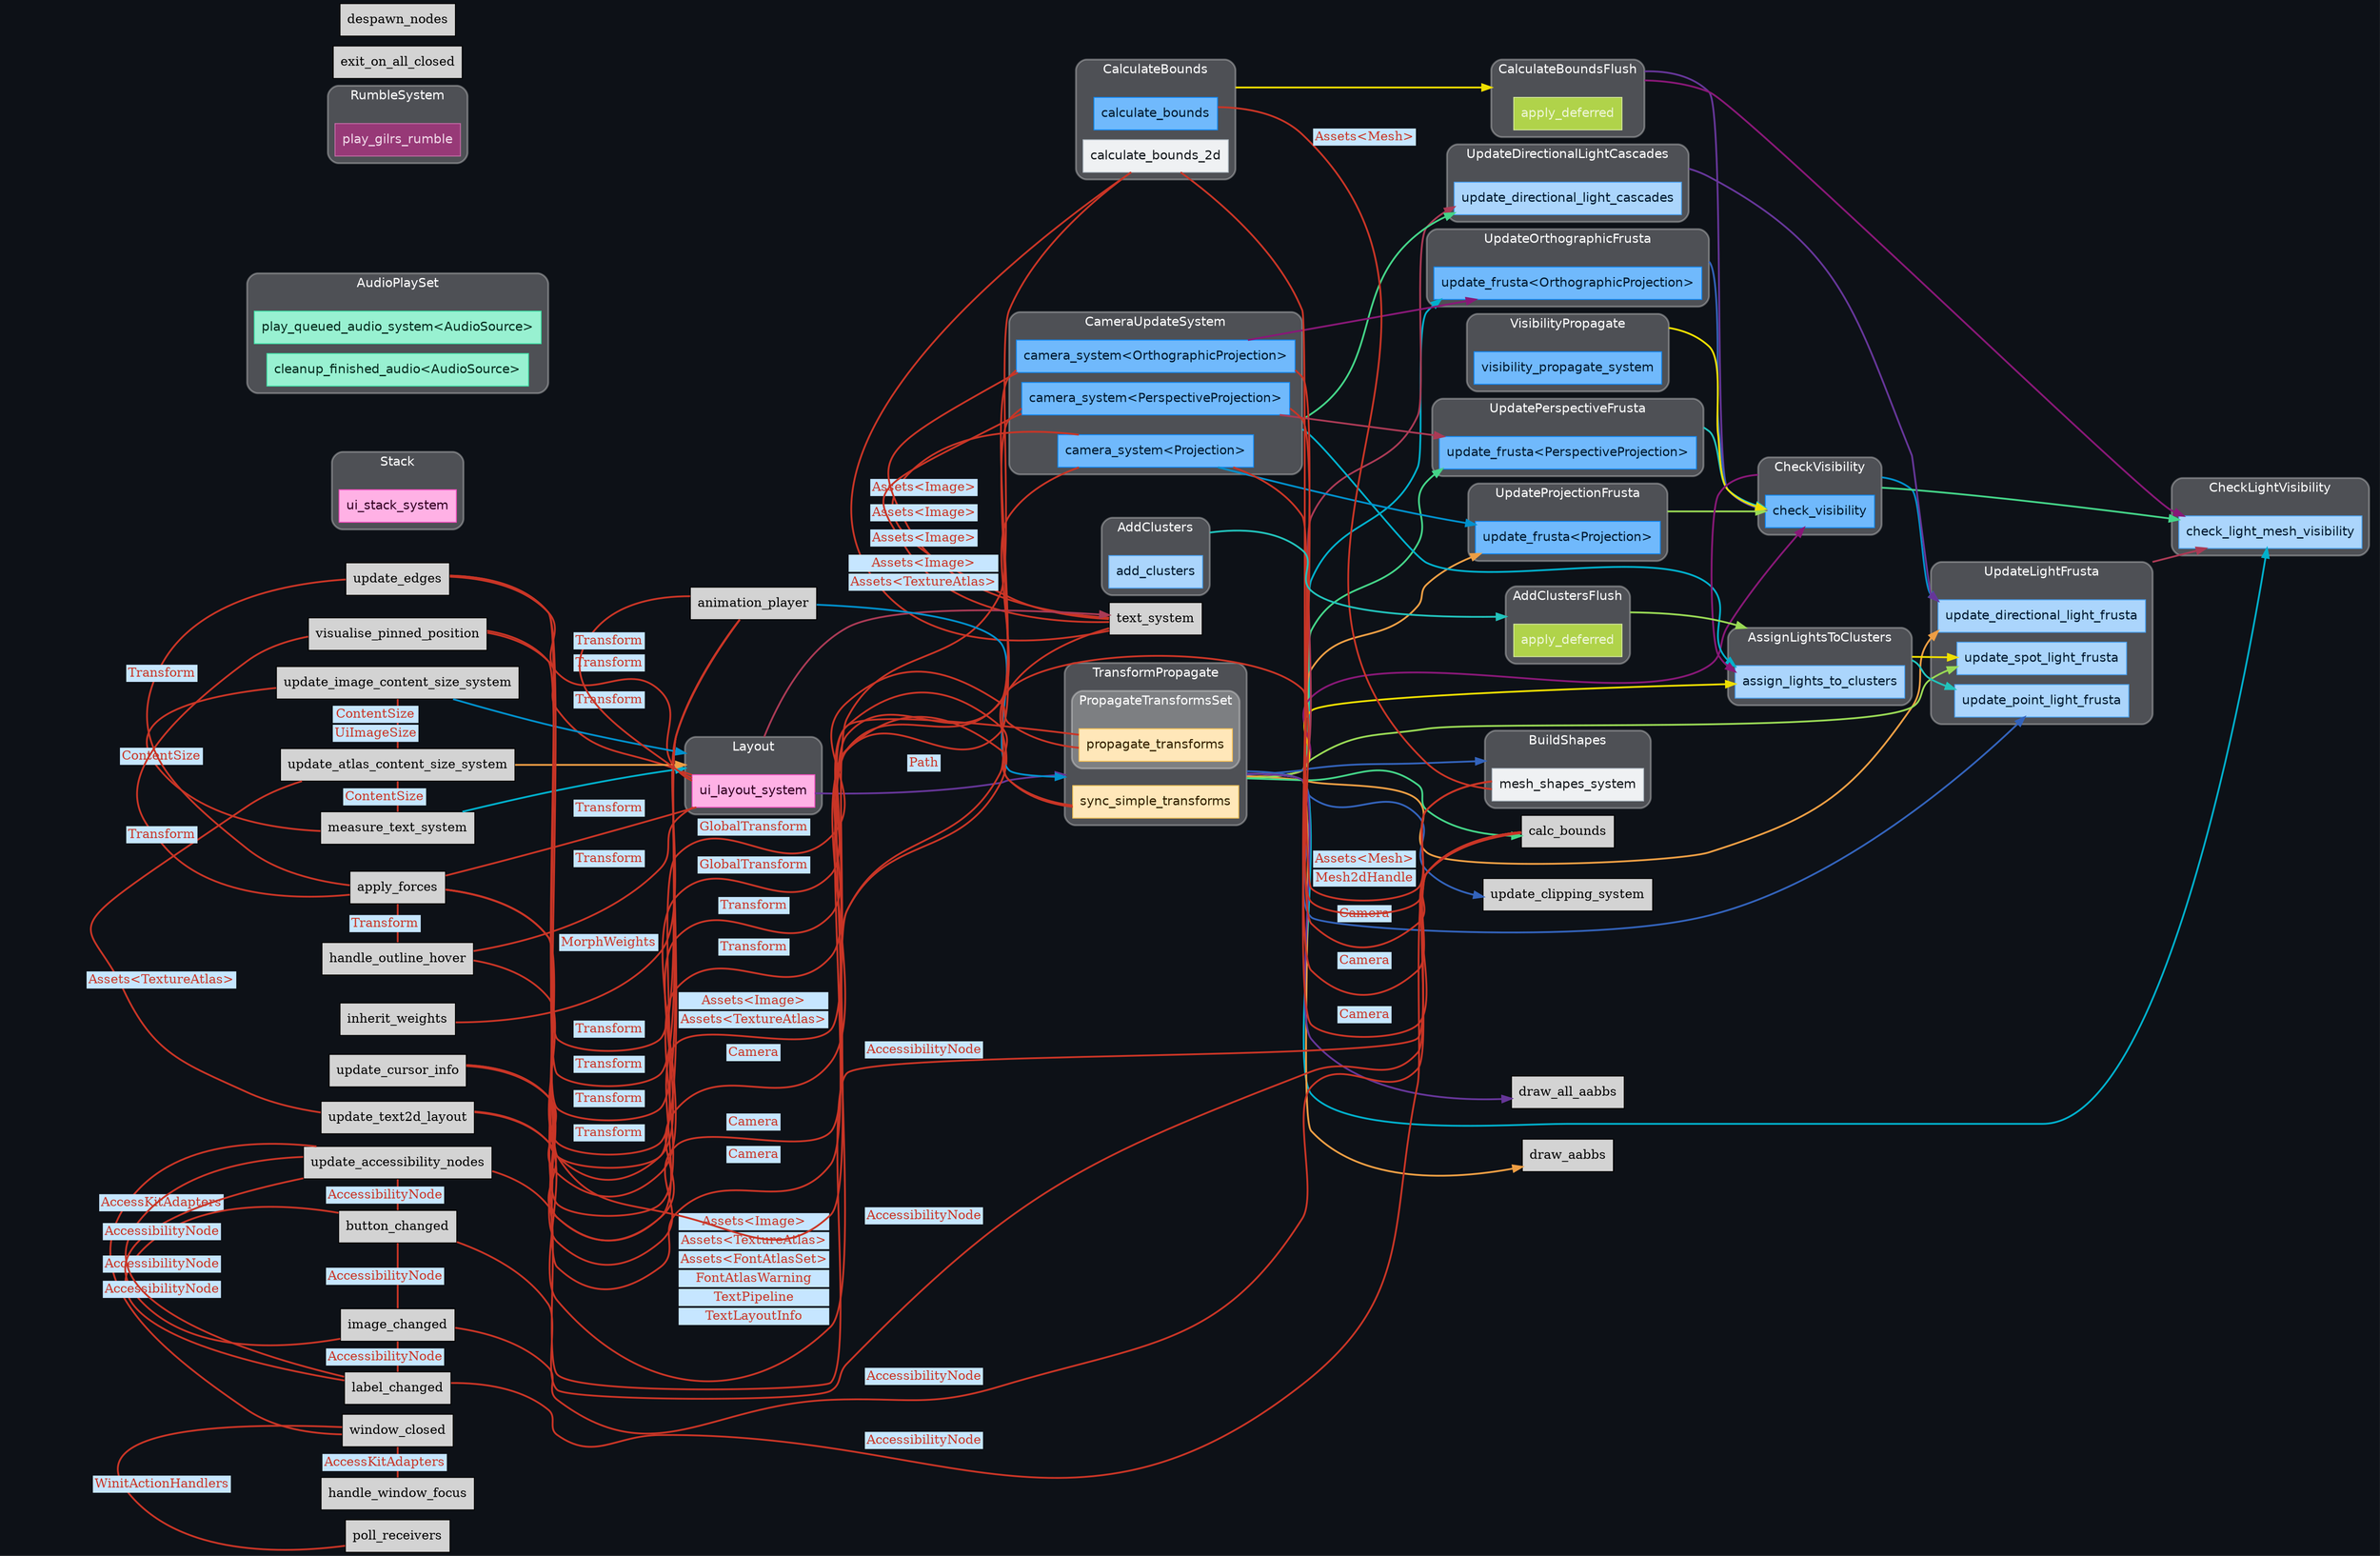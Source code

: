 digraph "" {
	"compound"="true";
	"splines"="spline";
	"rankdir"="LR";
	"bgcolor"="#0d1117";
	"fontname"="Helvetica";
	"nodesep"="0.15";
	edge ["penwidth"="2"];
	node ["shape"="box", "style"="filled"];
	subgraph "clusternode_Set(1)" {
		"style"="rounded,filled";
		"label"="TransformPropagate";
		"tooltip"="TransformPropagate";
		"fillcolor"="#ffffff44";
		"fontcolor"="#ffffff";
		"color"="#ffffff50";
		"penwidth"="2";
		"set_marker_node_Set(1)" ["style"="invis", "label"="", "height"="0", "shape"="point"]
		subgraph "clusternode_Set(0)" {
			"style"="rounded,filled";
			"label"="PropagateTransformsSet";
			"tooltip"="PropagateTransformsSet";
			"fillcolor"="#ffffff44";
			"fontcolor"="#ffffff";
			"color"="#ffffff50";
			"penwidth"="2";
			"set_marker_node_Set(0)" ["style"="invis", "label"="", "height"="0", "shape"="point"]
			"node_System(1)" ["label"="propagate_transforms", "tooltip"="bevy_transform::systems::propagate_transforms", "fillcolor"="#ffe7b9", "fontname"="Helvetica", "fontcolor"="#322100", "color"="#ffc453", "penwidth"="1"]
		}
		
		"node_System(0)" ["label"="sync_simple_transforms", "tooltip"="bevy_transform::systems::sync_simple_transforms", "fillcolor"="#ffe7b9", "fontname"="Helvetica", "fontcolor"="#322100", "color"="#ffc453", "penwidth"="1"]
	}
	
	subgraph "clusternode_Set(10)" {
		"style"="rounded,filled";
		"label"="CameraUpdateSystem";
		"tooltip"="CameraUpdateSystem";
		"fillcolor"="#ffffff44";
		"fontcolor"="#ffffff";
		"color"="#ffffff50";
		"penwidth"="2";
		"set_marker_node_Set(10)" ["style"="invis", "label"="", "height"="0", "shape"="point"]
		"node_System(7)" ["label"="camera_system<Projection>", "tooltip"="bevy_render::camera::camera::camera_system<bevy_render::camera::projection::Projection>", "fillcolor"="#70b9fc", "fontname"="Helvetica", "fontcolor"="#011a31", "color"="#0c88f9", "penwidth"="1"]
		"node_System(8)" ["label"="camera_system<OrthographicProjection>", "tooltip"="bevy_render::camera::camera::camera_system<bevy_render::camera::projection::OrthographicProjection>", "fillcolor"="#70b9fc", "fontname"="Helvetica", "fontcolor"="#011a31", "color"="#0c88f9", "penwidth"="1"]
		"node_System(9)" ["label"="camera_system<PerspectiveProjection>", "tooltip"="bevy_render::camera::camera::camera_system<bevy_render::camera::projection::PerspectiveProjection>", "fillcolor"="#70b9fc", "fontname"="Helvetica", "fontcolor"="#011a31", "color"="#0c88f9", "penwidth"="1"]
	}
	
	subgraph "clusternode_Set(14)" {
		"style"="rounded,filled";
		"label"="CalculateBoundsFlush";
		"tooltip"="CalculateBoundsFlush";
		"fillcolor"="#ffffff44";
		"fontcolor"="#ffffff";
		"color"="#ffffff50";
		"penwidth"="2";
		"set_marker_node_Set(14)" ["style"="invis", "label"="", "height"="0", "shape"="point"]
		"node_System(10)" ["label"="apply_deferred", "tooltip"="bevy_ecs::schedule::executor::apply_deferred", "fillcolor"="#b0d34a", "fontname"="Helvetica", "fontcolor"="#edf5d5", "color"="#d3e69c", "penwidth"="1"]
	}
	
	subgraph "clusternode_Set(15)" {
		"style"="rounded,filled";
		"label"="CalculateBounds";
		"tooltip"="CalculateBounds";
		"fillcolor"="#ffffff44";
		"fontcolor"="#ffffff";
		"color"="#ffffff50";
		"penwidth"="2";
		"set_marker_node_Set(15)" ["style"="invis", "label"="", "height"="0", "shape"="point"]
		"node_System(11)" ["label"="calculate_bounds", "tooltip"="bevy_render::view::visibility::calculate_bounds", "fillcolor"="#70b9fc", "fontname"="Helvetica", "fontcolor"="#011a31", "color"="#0c88f9", "penwidth"="1"]
		"node_System(18)" ["label"="calculate_bounds_2d", "tooltip"="bevy_sprite::calculate_bounds_2d", "fillcolor"="#eff1f3", "fontname"="Helvetica", "fontcolor"="#15191d", "color"="#b4bec7", "penwidth"="1"]
	}
	
	subgraph "clusternode_Set(18)" {
		"style"="rounded,filled";
		"label"="UpdateOrthographicFrusta";
		"tooltip"="UpdateOrthographicFrusta";
		"fillcolor"="#ffffff44";
		"fontcolor"="#ffffff";
		"color"="#ffffff50";
		"penwidth"="2";
		"set_marker_node_Set(18)" ["style"="invis", "label"="", "height"="0", "shape"="point"]
		"node_System(12)" ["label"="update_frusta<OrthographicProjection>", "tooltip"="bevy_render::view::visibility::update_frusta<bevy_render::camera::projection::OrthographicProjection>", "fillcolor"="#70b9fc", "fontname"="Helvetica", "fontcolor"="#011a31", "color"="#0c88f9", "penwidth"="1"]
	}
	
	subgraph "clusternode_Set(21)" {
		"style"="rounded,filled";
		"label"="UpdatePerspectiveFrusta";
		"tooltip"="UpdatePerspectiveFrusta";
		"fillcolor"="#ffffff44";
		"fontcolor"="#ffffff";
		"color"="#ffffff50";
		"penwidth"="2";
		"set_marker_node_Set(21)" ["style"="invis", "label"="", "height"="0", "shape"="point"]
		"node_System(13)" ["label"="update_frusta<PerspectiveProjection>", "tooltip"="bevy_render::view::visibility::update_frusta<bevy_render::camera::projection::PerspectiveProjection>", "fillcolor"="#70b9fc", "fontname"="Helvetica", "fontcolor"="#011a31", "color"="#0c88f9", "penwidth"="1"]
	}
	
	subgraph "clusternode_Set(22)" {
		"style"="rounded,filled";
		"label"="UpdateProjectionFrusta";
		"tooltip"="UpdateProjectionFrusta";
		"fillcolor"="#ffffff44";
		"fontcolor"="#ffffff";
		"color"="#ffffff50";
		"penwidth"="2";
		"set_marker_node_Set(22)" ["style"="invis", "label"="", "height"="0", "shape"="point"]
		"node_System(14)" ["label"="update_frusta<Projection>", "tooltip"="bevy_render::view::visibility::update_frusta<bevy_render::camera::projection::Projection>", "fillcolor"="#70b9fc", "fontname"="Helvetica", "fontcolor"="#011a31", "color"="#0c88f9", "penwidth"="1"]
	}
	
	subgraph "clusternode_Set(24)" {
		"style"="rounded,filled";
		"label"="VisibilityPropagate";
		"tooltip"="VisibilityPropagate";
		"fillcolor"="#ffffff44";
		"fontcolor"="#ffffff";
		"color"="#ffffff50";
		"penwidth"="2";
		"set_marker_node_Set(24)" ["style"="invis", "label"="", "height"="0", "shape"="point"]
		"node_System(15)" ["label"="visibility_propagate_system", "tooltip"="bevy_render::view::visibility::visibility_propagate_system", "fillcolor"="#70b9fc", "fontname"="Helvetica", "fontcolor"="#011a31", "color"="#0c88f9", "penwidth"="1"]
	}
	
	subgraph "clusternode_Set(26)" {
		"style"="rounded,filled";
		"label"="CheckVisibility";
		"tooltip"="CheckVisibility";
		"fillcolor"="#ffffff44";
		"fontcolor"="#ffffff";
		"color"="#ffffff50";
		"penwidth"="2";
		"set_marker_node_Set(26)" ["style"="invis", "label"="", "height"="0", "shape"="point"]
		"node_System(16)" ["label"="check_visibility", "tooltip"="bevy_render::view::visibility::check_visibility", "fillcolor"="#70b9fc", "fontname"="Helvetica", "fontcolor"="#011a31", "color"="#0c88f9", "penwidth"="1"]
	}
	
	subgraph "clusternode_Set(31)" {
		"style"="rounded,filled";
		"label"="Layout";
		"tooltip"="Layout";
		"fillcolor"="#ffffff44";
		"fontcolor"="#ffffff";
		"color"="#ffffff50";
		"penwidth"="2";
		"set_marker_node_Set(31)" ["style"="invis", "label"="", "height"="0", "shape"="point"]
		"node_System(28)" ["label"="ui_layout_system", "tooltip"="bevy_ui::layout::ui_layout_system", "fillcolor"="#ffb1e5", "fontname"="Helvetica", "fontcolor"="#320021", "color"="#ff4bc2", "penwidth"="1"]
	}
	
	subgraph "clusternode_Set(41)" {
		"style"="rounded,filled";
		"label"="Stack";
		"tooltip"="Stack";
		"fillcolor"="#ffffff44";
		"fontcolor"="#ffffff";
		"color"="#ffffff50";
		"penwidth"="2";
		"set_marker_node_Set(41)" ["style"="invis", "label"="", "height"="0", "shape"="point"]
		"node_System(29)" ["label"="ui_stack_system", "tooltip"="bevy_ui::stack::ui_stack_system", "fillcolor"="#ffb1e5", "fontname"="Helvetica", "fontcolor"="#320021", "color"="#ff4bc2", "penwidth"="1"]
	}
	
	subgraph "clusternode_Set(43)" {
		"style"="rounded,filled";
		"label"="AddClusters";
		"tooltip"="AddClusters";
		"fillcolor"="#ffffff44";
		"fontcolor"="#ffffff";
		"color"="#ffffff50";
		"penwidth"="2";
		"set_marker_node_Set(43)" ["style"="invis", "label"="", "height"="0", "shape"="point"]
		"node_System(31)" ["label"="add_clusters", "tooltip"="bevy_pbr::light::add_clusters", "fillcolor"="#abd5fc", "fontname"="Helvetica", "fontcolor"="#011a31", "color"="#48a3f8", "penwidth"="1"]
	}
	
	subgraph "clusternode_Set(44)" {
		"style"="rounded,filled";
		"label"="AddClustersFlush";
		"tooltip"="AddClustersFlush";
		"fillcolor"="#ffffff44";
		"fontcolor"="#ffffff";
		"color"="#ffffff50";
		"penwidth"="2";
		"set_marker_node_Set(44)" ["style"="invis", "label"="", "height"="0", "shape"="point"]
		"node_System(32)" ["label"="apply_deferred", "tooltip"="bevy_ecs::schedule::executor::apply_deferred", "fillcolor"="#b0d34a", "fontname"="Helvetica", "fontcolor"="#edf5d5", "color"="#d3e69c", "penwidth"="1"]
	}
	
	subgraph "clusternode_Set(45)" {
		"style"="rounded,filled";
		"label"="AssignLightsToClusters";
		"tooltip"="AssignLightsToClusters";
		"fillcolor"="#ffffff44";
		"fontcolor"="#ffffff";
		"color"="#ffffff50";
		"penwidth"="2";
		"set_marker_node_Set(45)" ["style"="invis", "label"="", "height"="0", "shape"="point"]
		"node_System(33)" ["label"="assign_lights_to_clusters", "tooltip"="bevy_pbr::light::assign_lights_to_clusters", "fillcolor"="#abd5fc", "fontname"="Helvetica", "fontcolor"="#011a31", "color"="#48a3f8", "penwidth"="1"]
	}
	
	subgraph "clusternode_Set(49)" {
		"style"="rounded,filled";
		"label"="UpdateDirectionalLightCascades";
		"tooltip"="UpdateDirectionalLightCascades";
		"fillcolor"="#ffffff44";
		"fontcolor"="#ffffff";
		"color"="#ffffff50";
		"penwidth"="2";
		"set_marker_node_Set(49)" ["style"="invis", "label"="", "height"="0", "shape"="point"]
		"node_System(34)" ["label"="update_directional_light_cascades", "tooltip"="bevy_pbr::light::update_directional_light_cascades", "fillcolor"="#abd5fc", "fontname"="Helvetica", "fontcolor"="#011a31", "color"="#48a3f8", "penwidth"="1"]
	}
	
	subgraph "clusternode_Set(51)" {
		"style"="rounded,filled";
		"label"="UpdateLightFrusta";
		"tooltip"="UpdateLightFrusta";
		"fillcolor"="#ffffff44";
		"fontcolor"="#ffffff";
		"color"="#ffffff50";
		"penwidth"="2";
		"set_marker_node_Set(51)" ["style"="invis", "label"="", "height"="0", "shape"="point"]
		"node_System(35)" ["label"="update_directional_light_frusta", "tooltip"="bevy_pbr::light::update_directional_light_frusta", "fillcolor"="#abd5fc", "fontname"="Helvetica", "fontcolor"="#011a31", "color"="#48a3f8", "penwidth"="1"]
		"node_System(36)" ["label"="update_point_light_frusta", "tooltip"="bevy_pbr::light::update_point_light_frusta", "fillcolor"="#abd5fc", "fontname"="Helvetica", "fontcolor"="#011a31", "color"="#48a3f8", "penwidth"="1"]
		"node_System(37)" ["label"="update_spot_light_frusta", "tooltip"="bevy_pbr::light::update_spot_light_frusta", "fillcolor"="#abd5fc", "fontname"="Helvetica", "fontcolor"="#011a31", "color"="#48a3f8", "penwidth"="1"]
	}
	
	subgraph "clusternode_Set(55)" {
		"style"="rounded,filled";
		"label"="CheckLightVisibility";
		"tooltip"="CheckLightVisibility";
		"fillcolor"="#ffffff44";
		"fontcolor"="#ffffff";
		"color"="#ffffff50";
		"penwidth"="2";
		"set_marker_node_Set(55)" ["style"="invis", "label"="", "height"="0", "shape"="point"]
		"node_System(38)" ["label"="check_light_mesh_visibility", "tooltip"="bevy_pbr::light::check_light_mesh_visibility", "fillcolor"="#abd5fc", "fontname"="Helvetica", "fontcolor"="#011a31", "color"="#48a3f8", "penwidth"="1"]
	}
	
	subgraph "clusternode_Set(56)" {
		"style"="rounded,filled";
		"label"="AudioPlaySet";
		"tooltip"="AudioPlaySet";
		"fillcolor"="#ffffff44";
		"fontcolor"="#ffffff";
		"color"="#ffffff50";
		"penwidth"="2";
		"set_marker_node_Set(56)" ["style"="invis", "label"="", "height"="0", "shape"="point"]
		"node_System(39)" ["label"="play_queued_audio_system<AudioSource>", "tooltip"="bevy_audio::audio_output::play_queued_audio_system<bevy_audio::audio_source::AudioSource>", "fillcolor"="#98f1d1", "fontname"="Helvetica", "fontcolor"="#062c1e", "color"="#3ee4a8", "penwidth"="1"]
		"node_System(40)" ["label"="cleanup_finished_audio<AudioSource>", "tooltip"="bevy_audio::audio_output::cleanup_finished_audio<bevy_audio::audio_source::AudioSource>", "fillcolor"="#98f1d1", "fontname"="Helvetica", "fontcolor"="#062c1e", "color"="#3ee4a8", "penwidth"="1"]
	}
	
	subgraph "clusternode_Set(60)" {
		"style"="rounded,filled";
		"label"="RumbleSystem";
		"tooltip"="RumbleSystem";
		"fillcolor"="#ffffff44";
		"fontcolor"="#ffffff";
		"color"="#ffffff50";
		"penwidth"="2";
		"set_marker_node_Set(60)" ["style"="invis", "label"="", "height"="0", "shape"="point"]
		"node_System(41)" ["label"="play_gilrs_rumble", "tooltip"="bevy_gilrs::rumble::play_gilrs_rumble", "fillcolor"="#973977", "fontname"="Helvetica", "fontcolor"="#f1d9e9", "color"="#c86da9", "penwidth"="1"]
	}
	
	subgraph "clusternode_Set(67)" {
		"style"="rounded,filled";
		"label"="BuildShapes";
		"tooltip"="BuildShapes";
		"fillcolor"="#ffffff44";
		"fontcolor"="#ffffff";
		"color"="#ffffff50";
		"penwidth"="2";
		"set_marker_node_Set(67)" ["style"="invis", "label"="", "height"="0", "shape"="point"]
		"node_System(48)" ["label"="mesh_shapes_system", "tooltip"="bevy_prototype_lyon::plugin::mesh_shapes_system", "fillcolor"="#eff1f3", "fontname"="Helvetica", "fontcolor"="#15191d", "color"="#b4bec7", "penwidth"="1"]
	}
	
	"node_System(2)" ["label"="exit_on_all_closed", "tooltip"="bevy_window::system::exit_on_all_closed"]
	"node_System(3)" ["label"="handle_window_focus", "tooltip"="bevy_winit::accessibility::handle_window_focus"]
	"node_System(4)" ["label"="window_closed", "tooltip"="bevy_winit::accessibility::window_closed"]
	"node_System(5)" ["label"="poll_receivers", "tooltip"="bevy_winit::accessibility::poll_receivers"]
	"node_System(6)" ["label"="update_accessibility_nodes", "tooltip"="bevy_winit::accessibility::update_accessibility_nodes"]
	"node_System(17)" ["label"="inherit_weights", "tooltip"="bevy_render::mesh::morph::inherit_weights"]
	"node_System(19)" ["label"="update_text2d_layout", "tooltip"="bevy_text::text2d::update_text2d_layout"]
	"node_System(20)" ["label"="measure_text_system", "tooltip"="bevy_ui::widget::text::measure_text_system"]
	"node_System(21)" ["label"="text_system", "tooltip"="bevy_ui::widget::text::text_system"]
	"node_System(22)" ["label"="calc_bounds", "tooltip"="bevy_ui::accessibility::calc_bounds"]
	"node_System(23)" ["label"="button_changed", "tooltip"="bevy_ui::accessibility::button_changed"]
	"node_System(24)" ["label"="image_changed", "tooltip"="bevy_ui::accessibility::image_changed"]
	"node_System(25)" ["label"="label_changed", "tooltip"="bevy_ui::accessibility::label_changed"]
	"node_System(26)" ["label"="update_image_content_size_system", "tooltip"="bevy_ui::widget::image::update_image_content_size_system"]
	"node_System(27)" ["label"="update_atlas_content_size_system", "tooltip"="bevy_ui::widget::image::update_atlas_content_size_system"]
	"node_System(30)" ["label"="update_clipping_system", "tooltip"="bevy_ui::update::update_clipping_system"]
	"node_System(42)" ["label"="animation_player", "tooltip"="bevy_animation::animation_player"]
	"node_System(43)" ["label"="draw_aabbs", "tooltip"="bevy_gizmos::draw_aabbs"]
	"node_System(44)" ["label"="draw_all_aabbs", "tooltip"="bevy_gizmos::draw_all_aabbs"]
	"node_System(45)" ["label"="update_cursor_info", "tooltip"="karta::input::pointer::update_cursor_info"]
	"node_System(46)" ["label"="despawn_nodes", "tooltip"="karta::graph::nodes::despawn_nodes"]
	"node_System(47)" ["label"="apply_forces", "tooltip"="karta::graph::simulation::apply_forces"]
	"node_System(49)" ["label"="handle_outline_hover", "tooltip"="karta::ui::nodes::handle_outline_hover"]
	"node_System(50)" ["label"="update_edges", "tooltip"="karta::ui::edges::update_edges"]
	"node_System(51)" ["label"="visualise_pinned_position", "tooltip"="karta::ui::nodes::visualise_pinned_position"]
	"set_marker_node_Set(15)" -> "set_marker_node_Set(14)" ["lhead"="clusternode_Set(14)", "ltail"="clusternode_Set(15)", "tooltip"="CalculateBounds → CalculateBoundsFlush", "color"="#eede00"]
	"node_System(8)" -> "node_System(12)" ["lhead"="", "ltail"="", "tooltip"="SystemTypeSet(camera_system<OrthographicProjection>\") → update_frusta<OrthographicProjection>", "color"="#881877"]
	"set_marker_node_Set(1)" -> "node_System(12)" ["lhead"="", "ltail"="clusternode_Set(1)", "tooltip"="TransformPropagate → update_frusta<OrthographicProjection>", "color"="#00b0cc"]
	"node_System(9)" -> "node_System(13)" ["lhead"="", "ltail"="", "tooltip"="SystemTypeSet(camera_system<PerspectiveProjection>\") → update_frusta<PerspectiveProjection>", "color"="#aa3a55"]
	"set_marker_node_Set(1)" -> "node_System(13)" ["lhead"="", "ltail"="clusternode_Set(1)", "tooltip"="TransformPropagate → update_frusta<PerspectiveProjection>", "color"="#44d488"]
	"node_System(7)" -> "node_System(14)" ["lhead"="", "ltail"="", "tooltip"="SystemTypeSet(camera_system<Projection>\") → update_frusta<Projection>", "color"="#0090cc"]
	"set_marker_node_Set(1)" -> "node_System(14)" ["lhead"="", "ltail"="clusternode_Set(1)", "tooltip"="TransformPropagate → update_frusta<Projection>", "color"="#ee9e44"]
	"set_marker_node_Set(14)" -> "node_System(16)" ["lhead"="", "ltail"="clusternode_Set(14)", "tooltip"="CalculateBoundsFlush → check_visibility", "color"="#663699"]
	"set_marker_node_Set(18)" -> "node_System(16)" ["lhead"="", "ltail"="clusternode_Set(18)", "tooltip"="UpdateOrthographicFrusta → check_visibility", "color"="#3363bb"]
	"set_marker_node_Set(21)" -> "node_System(16)" ["lhead"="", "ltail"="clusternode_Set(21)", "tooltip"="UpdatePerspectiveFrusta → check_visibility", "color"="#22c2bb"]
	"set_marker_node_Set(22)" -> "node_System(16)" ["lhead"="", "ltail"="clusternode_Set(22)", "tooltip"="UpdateProjectionFrusta → check_visibility", "color"="#99d955"]
	"set_marker_node_Set(24)" -> "node_System(16)" ["lhead"="", "ltail"="clusternode_Set(24)", "tooltip"="VisibilityPropagate → check_visibility", "color"="#eede00"]
	"set_marker_node_Set(1)" -> "node_System(16)" ["lhead"="", "ltail"="clusternode_Set(1)", "tooltip"="TransformPropagate → check_visibility", "color"="#881877"]
	"node_System(20)" -> "set_marker_node_Set(31)" ["lhead"="clusternode_Set(31)", "ltail"="", "tooltip"="measure_text_system → Layout", "color"="#00b0cc"]
	"set_marker_node_Set(31)" -> "node_System(21)" ["lhead"="", "ltail"="clusternode_Set(31)", "tooltip"="Layout → text_system", "color"="#aa3a55"]
	"set_marker_node_Set(1)" -> "node_System(22)" ["lhead"="", "ltail"="clusternode_Set(1)", "tooltip"="TransformPropagate → calc_bounds", "color"="#44d488"]
	"node_System(26)" -> "set_marker_node_Set(31)" ["lhead"="clusternode_Set(31)", "ltail"="", "tooltip"="update_image_content_size_system → Layout", "color"="#0090cc"]
	"node_System(27)" -> "set_marker_node_Set(31)" ["lhead"="clusternode_Set(31)", "ltail"="", "tooltip"="update_atlas_content_size_system → Layout", "color"="#ee9e44"]
	"node_System(28)" -> "set_marker_node_Set(1)" ["lhead"="clusternode_Set(1)", "ltail"="", "tooltip"="ui_layout_system → TransformPropagate", "color"="#663699"]
	"set_marker_node_Set(1)" -> "node_System(30)" ["lhead"="", "ltail"="clusternode_Set(1)", "tooltip"="TransformPropagate → update_clipping_system", "color"="#3363bb"]
	"set_marker_node_Set(43)" -> "set_marker_node_Set(44)" ["lhead"="clusternode_Set(44)", "ltail"="clusternode_Set(43)", "tooltip"="AddClusters → AddClustersFlush", "color"="#22c2bb"]
	"set_marker_node_Set(44)" -> "set_marker_node_Set(45)" ["lhead"="clusternode_Set(45)", "ltail"="clusternode_Set(44)", "tooltip"="AddClustersFlush → AssignLightsToClusters", "color"="#99d955"]
	"set_marker_node_Set(1)" -> "node_System(33)" ["lhead"="", "ltail"="clusternode_Set(1)", "tooltip"="TransformPropagate → assign_lights_to_clusters", "color"="#eede00"]
	"set_marker_node_Set(26)" -> "node_System(33)" ["lhead"="", "ltail"="clusternode_Set(26)", "tooltip"="CheckVisibility → assign_lights_to_clusters", "color"="#881877"]
	"set_marker_node_Set(10)" -> "node_System(33)" ["lhead"="", "ltail"="clusternode_Set(10)", "tooltip"="CameraUpdateSystem → assign_lights_to_clusters", "color"="#00b0cc"]
	"set_marker_node_Set(1)" -> "node_System(34)" ["lhead"="", "ltail"="clusternode_Set(1)", "tooltip"="TransformPropagate → update_directional_light_cascades", "color"="#aa3a55"]
	"set_marker_node_Set(10)" -> "node_System(34)" ["lhead"="", "ltail"="clusternode_Set(10)", "tooltip"="CameraUpdateSystem → update_directional_light_cascades", "color"="#44d488"]
	"set_marker_node_Set(26)" -> "node_System(35)" ["lhead"="", "ltail"="clusternode_Set(26)", "tooltip"="CheckVisibility → update_directional_light_frusta", "color"="#0090cc"]
	"set_marker_node_Set(1)" -> "node_System(35)" ["lhead"="", "ltail"="clusternode_Set(1)", "tooltip"="TransformPropagate → update_directional_light_frusta", "color"="#ee9e44"]
	"set_marker_node_Set(49)" -> "node_System(35)" ["lhead"="", "ltail"="clusternode_Set(49)", "tooltip"="UpdateDirectionalLightCascades → update_directional_light_frusta", "color"="#663699"]
	"set_marker_node_Set(1)" -> "node_System(36)" ["lhead"="", "ltail"="clusternode_Set(1)", "tooltip"="TransformPropagate → update_point_light_frusta", "color"="#3363bb"]
	"set_marker_node_Set(45)" -> "node_System(36)" ["lhead"="", "ltail"="clusternode_Set(45)", "tooltip"="AssignLightsToClusters → update_point_light_frusta", "color"="#22c2bb"]
	"set_marker_node_Set(1)" -> "node_System(37)" ["lhead"="", "ltail"="clusternode_Set(1)", "tooltip"="TransformPropagate → update_spot_light_frusta", "color"="#99d955"]
	"set_marker_node_Set(45)" -> "node_System(37)" ["lhead"="", "ltail"="clusternode_Set(45)", "tooltip"="AssignLightsToClusters → update_spot_light_frusta", "color"="#eede00"]
	"set_marker_node_Set(14)" -> "node_System(38)" ["lhead"="", "ltail"="clusternode_Set(14)", "tooltip"="CalculateBoundsFlush → check_light_mesh_visibility", "color"="#881877"]
	"set_marker_node_Set(1)" -> "node_System(38)" ["lhead"="", "ltail"="clusternode_Set(1)", "tooltip"="TransformPropagate → check_light_mesh_visibility", "color"="#00b0cc"]
	"set_marker_node_Set(51)" -> "node_System(38)" ["lhead"="", "ltail"="clusternode_Set(51)", "tooltip"="UpdateLightFrusta → check_light_mesh_visibility", "color"="#aa3a55"]
	"set_marker_node_Set(26)" -> "node_System(38)" ["lhead"="", "ltail"="clusternode_Set(26)", "tooltip"="CheckVisibility → check_light_mesh_visibility", "color"="#44d488"]
	"node_System(42)" -> "set_marker_node_Set(1)" ["lhead"="clusternode_Set(1)", "ltail"="", "tooltip"="animation_player → TransformPropagate", "color"="#0090cc"]
	"set_marker_node_Set(1)" -> "node_System(43)" ["lhead"="", "ltail"="clusternode_Set(1)", "tooltip"="TransformPropagate → draw_aabbs", "color"="#ee9e44"]
	"set_marker_node_Set(1)" -> "node_System(44)" ["lhead"="", "ltail"="clusternode_Set(1)", "tooltip"="TransformPropagate → draw_all_aabbs", "color"="#663699"]
	"set_marker_node_Set(1)" -> "set_marker_node_Set(67)" ["lhead"="clusternode_Set(67)", "ltail"="clusternode_Set(1)", "tooltip"="TransformPropagate → BuildShapes", "color"="#3363bb"]
	"node_System(4)" -> "node_System(3)" ["dir"="none", "constraint"="false", "color"="#c93526", "fontcolor"="#c93526", "label"=<<table border="0" cellborder="0"><tr><td bgcolor="#c6e6ff">AccessKitAdapters</td></tr></table>>, "labeltooltip"="window_closed — handle_window_focus"]
	"node_System(5)" -> "node_System(4)" ["dir"="none", "constraint"="false", "color"="#c93526", "fontcolor"="#c93526", "label"=<<table border="0" cellborder="0"><tr><td bgcolor="#c6e6ff">WinitActionHandlers</td></tr></table>>, "labeltooltip"="poll_receivers — window_closed"]
	"node_System(6)" -> "node_System(4)" ["dir"="none", "constraint"="false", "color"="#c93526", "fontcolor"="#c93526", "label"=<<table border="0" cellborder="0"><tr><td bgcolor="#c6e6ff">AccessKitAdapters</td></tr></table>>, "labeltooltip"="update_accessibility_nodes — window_closed"]
	"node_System(6)" -> "node_System(22)" ["dir"="none", "constraint"="false", "color"="#c93526", "fontcolor"="#c93526", "label"=<<table border="0" cellborder="0"><tr><td bgcolor="#c6e6ff">AccessibilityNode</td></tr></table>>, "labeltooltip"="update_accessibility_nodes — calc_bounds"]
	"node_System(7)" -> "node_System(21)" ["dir"="none", "constraint"="false", "color"="#c93526", "fontcolor"="#c93526", "label"=<<table border="0" cellborder="0"><tr><td bgcolor="#c6e6ff">Assets&lt;Image&gt;</td></tr></table>>, "labeltooltip"="camera_system<Projection> — text_system"]
	"node_System(7)" -> "node_System(22)" ["dir"="none", "constraint"="false", "color"="#c93526", "fontcolor"="#c93526", "label"=<<table border="0" cellborder="0"><tr><td bgcolor="#c6e6ff">Camera</td></tr></table>>, "labeltooltip"="camera_system<Projection> — calc_bounds"]
	"node_System(8)" -> "node_System(21)" ["dir"="none", "constraint"="false", "color"="#c93526", "fontcolor"="#c93526", "label"=<<table border="0" cellborder="0"><tr><td bgcolor="#c6e6ff">Assets&lt;Image&gt;</td></tr></table>>, "labeltooltip"="camera_system<OrthographicProjection> — text_system"]
	"node_System(8)" -> "node_System(22)" ["dir"="none", "constraint"="false", "color"="#c93526", "fontcolor"="#c93526", "label"=<<table border="0" cellborder="0"><tr><td bgcolor="#c6e6ff">Camera</td></tr></table>>, "labeltooltip"="camera_system<OrthographicProjection> — calc_bounds"]
	"node_System(9)" -> "node_System(21)" ["dir"="none", "constraint"="false", "color"="#c93526", "fontcolor"="#c93526", "label"=<<table border="0" cellborder="0"><tr><td bgcolor="#c6e6ff">Assets&lt;Image&gt;</td></tr></table>>, "labeltooltip"="camera_system<PerspectiveProjection> — text_system"]
	"node_System(9)" -> "node_System(22)" ["dir"="none", "constraint"="false", "color"="#c93526", "fontcolor"="#c93526", "label"=<<table border="0" cellborder="0"><tr><td bgcolor="#c6e6ff">Camera</td></tr></table>>, "labeltooltip"="camera_system<PerspectiveProjection> — calc_bounds"]
	"node_System(11)" -> "node_System(48)" ["dir"="none", "constraint"="false", "color"="#c93526", "fontcolor"="#c93526", "label"=<<table border="0" cellborder="0"><tr><td bgcolor="#c6e6ff">Assets&lt;Mesh&gt;</td></tr></table>>, "labeltooltip"="calculate_bounds — mesh_shapes_system"]
	"node_System(17)" -> "node_System(42)" ["dir"="none", "constraint"="false", "color"="#c93526", "fontcolor"="#c93526", "label"=<<table border="0" cellborder="0"><tr><td bgcolor="#c6e6ff">MorphWeights</td></tr></table>>, "labeltooltip"="inherit_weights — animation_player"]
	"node_System(18)" -> "node_System(21)" ["dir"="none", "constraint"="false", "color"="#c93526", "fontcolor"="#c93526", "label"=<<table border="0" cellborder="0"><tr><td bgcolor="#c6e6ff">Assets&lt;Image&gt;</td></tr><tr><td bgcolor="#c6e6ff">Assets&lt;TextureAtlas&gt;</td></tr></table>>, "labeltooltip"="calculate_bounds_2d — text_system"]
	"node_System(18)" -> "node_System(48)" ["dir"="none", "constraint"="false", "color"="#c93526", "fontcolor"="#c93526", "label"=<<table border="0" cellborder="0"><tr><td bgcolor="#c6e6ff">Assets&lt;Mesh&gt;</td></tr><tr><td bgcolor="#c6e6ff">Mesh2dHandle</td></tr></table>>, "labeltooltip"="calculate_bounds_2d — mesh_shapes_system"]
	"node_System(19)" -> "node_System(18)" ["dir"="none", "constraint"="false", "color"="#c93526", "fontcolor"="#c93526", "label"=<<table border="0" cellborder="0"><tr><td bgcolor="#c6e6ff">Assets&lt;Image&gt;</td></tr><tr><td bgcolor="#c6e6ff">Assets&lt;TextureAtlas&gt;</td></tr></table>>, "labeltooltip"="update_text2d_layout — calculate_bounds_2d"]
	"node_System(19)" -> "node_System(21)" ["dir"="none", "constraint"="false", "color"="#c93526", "fontcolor"="#c93526", "label"=<<table border="0" cellborder="0"><tr><td bgcolor="#c6e6ff">Assets&lt;Image&gt;</td></tr><tr><td bgcolor="#c6e6ff">Assets&lt;TextureAtlas&gt;</td></tr><tr><td bgcolor="#c6e6ff">Assets&lt;FontAtlasSet&gt;</td></tr><tr><td bgcolor="#c6e6ff">FontAtlasWarning</td></tr><tr><td bgcolor="#c6e6ff">TextPipeline</td></tr><tr><td bgcolor="#c6e6ff">TextLayoutInfo</td></tr></table>>, "labeltooltip"="update_text2d_layout — text_system"]
	"node_System(19)" -> "node_System(27)" ["dir"="none", "constraint"="false", "color"="#c93526", "fontcolor"="#c93526", "label"=<<table border="0" cellborder="0"><tr><td bgcolor="#c6e6ff">Assets&lt;TextureAtlas&gt;</td></tr></table>>, "labeltooltip"="update_text2d_layout — update_atlas_content_size_system"]
	"node_System(20)" -> "node_System(26)" ["dir"="none", "constraint"="false", "color"="#c93526", "fontcolor"="#c93526", "label"=<<table border="0" cellborder="0"><tr><td bgcolor="#c6e6ff">ContentSize</td></tr></table>>, "labeltooltip"="measure_text_system — update_image_content_size_system"]
	"node_System(20)" -> "node_System(27)" ["dir"="none", "constraint"="false", "color"="#c93526", "fontcolor"="#c93526", "label"=<<table border="0" cellborder="0"><tr><td bgcolor="#c6e6ff">ContentSize</td></tr></table>>, "labeltooltip"="measure_text_system — update_atlas_content_size_system"]
	"node_System(23)" -> "node_System(6)" ["dir"="none", "constraint"="false", "color"="#c93526", "fontcolor"="#c93526", "label"=<<table border="0" cellborder="0"><tr><td bgcolor="#c6e6ff">AccessibilityNode</td></tr></table>>, "labeltooltip"="button_changed — update_accessibility_nodes"]
	"node_System(23)" -> "node_System(22)" ["dir"="none", "constraint"="false", "color"="#c93526", "fontcolor"="#c93526", "label"=<<table border="0" cellborder="0"><tr><td bgcolor="#c6e6ff">AccessibilityNode</td></tr></table>>, "labeltooltip"="button_changed — calc_bounds"]
	"node_System(23)" -> "node_System(24)" ["dir"="none", "constraint"="false", "color"="#c93526", "fontcolor"="#c93526", "label"=<<table border="0" cellborder="0"><tr><td bgcolor="#c6e6ff">AccessibilityNode</td></tr></table>>, "labeltooltip"="button_changed — image_changed"]
	"node_System(23)" -> "node_System(25)" ["dir"="none", "constraint"="false", "color"="#c93526", "fontcolor"="#c93526", "label"=<<table border="0" cellborder="0"><tr><td bgcolor="#c6e6ff">AccessibilityNode</td></tr></table>>, "labeltooltip"="button_changed — label_changed"]
	"node_System(24)" -> "node_System(6)" ["dir"="none", "constraint"="false", "color"="#c93526", "fontcolor"="#c93526", "label"=<<table border="0" cellborder="0"><tr><td bgcolor="#c6e6ff">AccessibilityNode</td></tr></table>>, "labeltooltip"="image_changed — update_accessibility_nodes"]
	"node_System(24)" -> "node_System(22)" ["dir"="none", "constraint"="false", "color"="#c93526", "fontcolor"="#c93526", "label"=<<table border="0" cellborder="0"><tr><td bgcolor="#c6e6ff">AccessibilityNode</td></tr></table>>, "labeltooltip"="image_changed — calc_bounds"]
	"node_System(25)" -> "node_System(6)" ["dir"="none", "constraint"="false", "color"="#c93526", "fontcolor"="#c93526", "label"=<<table border="0" cellborder="0"><tr><td bgcolor="#c6e6ff">AccessibilityNode</td></tr></table>>, "labeltooltip"="label_changed — update_accessibility_nodes"]
	"node_System(25)" -> "node_System(22)" ["dir"="none", "constraint"="false", "color"="#c93526", "fontcolor"="#c93526", "label"=<<table border="0" cellborder="0"><tr><td bgcolor="#c6e6ff">AccessibilityNode</td></tr></table>>, "labeltooltip"="label_changed — calc_bounds"]
	"node_System(25)" -> "node_System(24)" ["dir"="none", "constraint"="false", "color"="#c93526", "fontcolor"="#c93526", "label"=<<table border="0" cellborder="0"><tr><td bgcolor="#c6e6ff">AccessibilityNode</td></tr></table>>, "labeltooltip"="label_changed — image_changed"]
	"node_System(27)" -> "node_System(26)" ["dir"="none", "constraint"="false", "color"="#c93526", "fontcolor"="#c93526", "label"=<<table border="0" cellborder="0"><tr><td bgcolor="#c6e6ff">ContentSize</td></tr><tr><td bgcolor="#c6e6ff">UiImageSize</td></tr></table>>, "labeltooltip"="update_atlas_content_size_system — update_image_content_size_system"]
	"node_System(28)" -> "node_System(50)" ["dir"="none", "constraint"="false", "color"="#c93526", "fontcolor"="#c93526", "label"=<<table border="0" cellborder="0"><tr><td bgcolor="#c6e6ff">Transform</td></tr></table>>, "labeltooltip"="ui_layout_system — update_edges"]
	"node_System(28)" -> "node_System(51)" ["dir"="none", "constraint"="false", "color"="#c93526", "fontcolor"="#c93526", "label"=<<table border="0" cellborder="0"><tr><td bgcolor="#c6e6ff">Transform</td></tr></table>>, "labeltooltip"="ui_layout_system — visualise_pinned_position"]
	"node_System(42)" -> "node_System(28)" ["dir"="none", "constraint"="false", "color"="#c93526", "fontcolor"="#c93526", "label"=<<table border="0" cellborder="0"><tr><td bgcolor="#c6e6ff">Transform</td></tr></table>>, "labeltooltip"="animation_player — ui_layout_system"]
	"node_System(42)" -> "node_System(50)" ["dir"="none", "constraint"="false", "color"="#c93526", "fontcolor"="#c93526", "label"=<<table border="0" cellborder="0"><tr><td bgcolor="#c6e6ff">Transform</td></tr></table>>, "labeltooltip"="animation_player — update_edges"]
	"node_System(42)" -> "node_System(51)" ["dir"="none", "constraint"="false", "color"="#c93526", "fontcolor"="#c93526", "label"=<<table border="0" cellborder="0"><tr><td bgcolor="#c6e6ff">Transform</td></tr></table>>, "labeltooltip"="animation_player — visualise_pinned_position"]
	"node_System(45)" -> "node_System(0)" ["dir"="none", "constraint"="false", "color"="#c93526", "fontcolor"="#c93526", "label"=<<table border="0" cellborder="0"><tr><td bgcolor="#c6e6ff">GlobalTransform</td></tr></table>>, "labeltooltip"="update_cursor_info — sync_simple_transforms"]
	"node_System(45)" -> "node_System(1)" ["dir"="none", "constraint"="false", "color"="#c93526", "fontcolor"="#c93526", "label"=<<table border="0" cellborder="0"><tr><td bgcolor="#c6e6ff">GlobalTransform</td></tr></table>>, "labeltooltip"="update_cursor_info — propagate_transforms"]
	"node_System(45)" -> "node_System(7)" ["dir"="none", "constraint"="false", "color"="#c93526", "fontcolor"="#c93526", "label"=<<table border="0" cellborder="0"><tr><td bgcolor="#c6e6ff">Camera</td></tr></table>>, "labeltooltip"="update_cursor_info — camera_system<Projection>"]
	"node_System(45)" -> "node_System(8)" ["dir"="none", "constraint"="false", "color"="#c93526", "fontcolor"="#c93526", "label"=<<table border="0" cellborder="0"><tr><td bgcolor="#c6e6ff">Camera</td></tr></table>>, "labeltooltip"="update_cursor_info — camera_system<OrthographicProjection>"]
	"node_System(45)" -> "node_System(9)" ["dir"="none", "constraint"="false", "color"="#c93526", "fontcolor"="#c93526", "label"=<<table border="0" cellborder="0"><tr><td bgcolor="#c6e6ff">Camera</td></tr></table>>, "labeltooltip"="update_cursor_info — camera_system<PerspectiveProjection>"]
	"node_System(47)" -> "node_System(0)" ["dir"="none", "constraint"="false", "color"="#c93526", "fontcolor"="#c93526", "label"=<<table border="0" cellborder="0"><tr><td bgcolor="#c6e6ff">Transform</td></tr></table>>, "labeltooltip"="apply_forces — sync_simple_transforms"]
	"node_System(47)" -> "node_System(1)" ["dir"="none", "constraint"="false", "color"="#c93526", "fontcolor"="#c93526", "label"=<<table border="0" cellborder="0"><tr><td bgcolor="#c6e6ff">Transform</td></tr></table>>, "labeltooltip"="apply_forces — propagate_transforms"]
	"node_System(47)" -> "node_System(28)" ["dir"="none", "constraint"="false", "color"="#c93526", "fontcolor"="#c93526", "label"=<<table border="0" cellborder="0"><tr><td bgcolor="#c6e6ff">Transform</td></tr></table>>, "labeltooltip"="apply_forces — ui_layout_system"]
	"node_System(47)" -> "node_System(42)" ["dir"="none", "constraint"="false", "color"="#c93526", "fontcolor"="#c93526", "label"=<<table border="0" cellborder="0"><tr><td bgcolor="#c6e6ff">Transform</td></tr></table>>, "labeltooltip"="apply_forces — animation_player"]
	"node_System(47)" -> "node_System(49)" ["dir"="none", "constraint"="false", "color"="#c93526", "fontcolor"="#c93526", "label"=<<table border="0" cellborder="0"><tr><td bgcolor="#c6e6ff">Transform</td></tr></table>>, "labeltooltip"="apply_forces — handle_outline_hover"]
	"node_System(47)" -> "node_System(50)" ["dir"="none", "constraint"="false", "color"="#c93526", "fontcolor"="#c93526", "label"=<<table border="0" cellborder="0"><tr><td bgcolor="#c6e6ff">Transform</td></tr></table>>, "labeltooltip"="apply_forces — update_edges"]
	"node_System(47)" -> "node_System(51)" ["dir"="none", "constraint"="false", "color"="#c93526", "fontcolor"="#c93526", "label"=<<table border="0" cellborder="0"><tr><td bgcolor="#c6e6ff">Transform</td></tr></table>>, "labeltooltip"="apply_forces — visualise_pinned_position"]
	"node_System(49)" -> "node_System(28)" ["dir"="none", "constraint"="false", "color"="#c93526", "fontcolor"="#c93526", "label"=<<table border="0" cellborder="0"><tr><td bgcolor="#c6e6ff">Transform</td></tr></table>>, "labeltooltip"="handle_outline_hover — ui_layout_system"]
	"node_System(49)" -> "node_System(42)" ["dir"="none", "constraint"="false", "color"="#c93526", "fontcolor"="#c93526", "label"=<<table border="0" cellborder="0"><tr><td bgcolor="#c6e6ff">Transform</td></tr></table>>, "labeltooltip"="handle_outline_hover — animation_player"]
	"node_System(50)" -> "node_System(48)" ["dir"="none", "constraint"="false", "color"="#c93526", "fontcolor"="#c93526", "label"=<<table border="0" cellborder="0"><tr><td bgcolor="#c6e6ff">Path</td></tr></table>>, "labeltooltip"="update_edges — mesh_shapes_system"]
}
